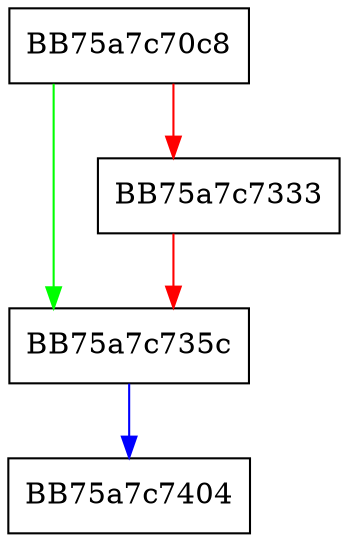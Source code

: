digraph CallInitScripts {
  node [shape="box"];
  graph [splines=ortho];
  BB75a7c70c8 -> BB75a7c735c [color="green"];
  BB75a7c70c8 -> BB75a7c7333 [color="red"];
  BB75a7c7333 -> BB75a7c735c [color="red"];
  BB75a7c735c -> BB75a7c7404 [color="blue"];
}
